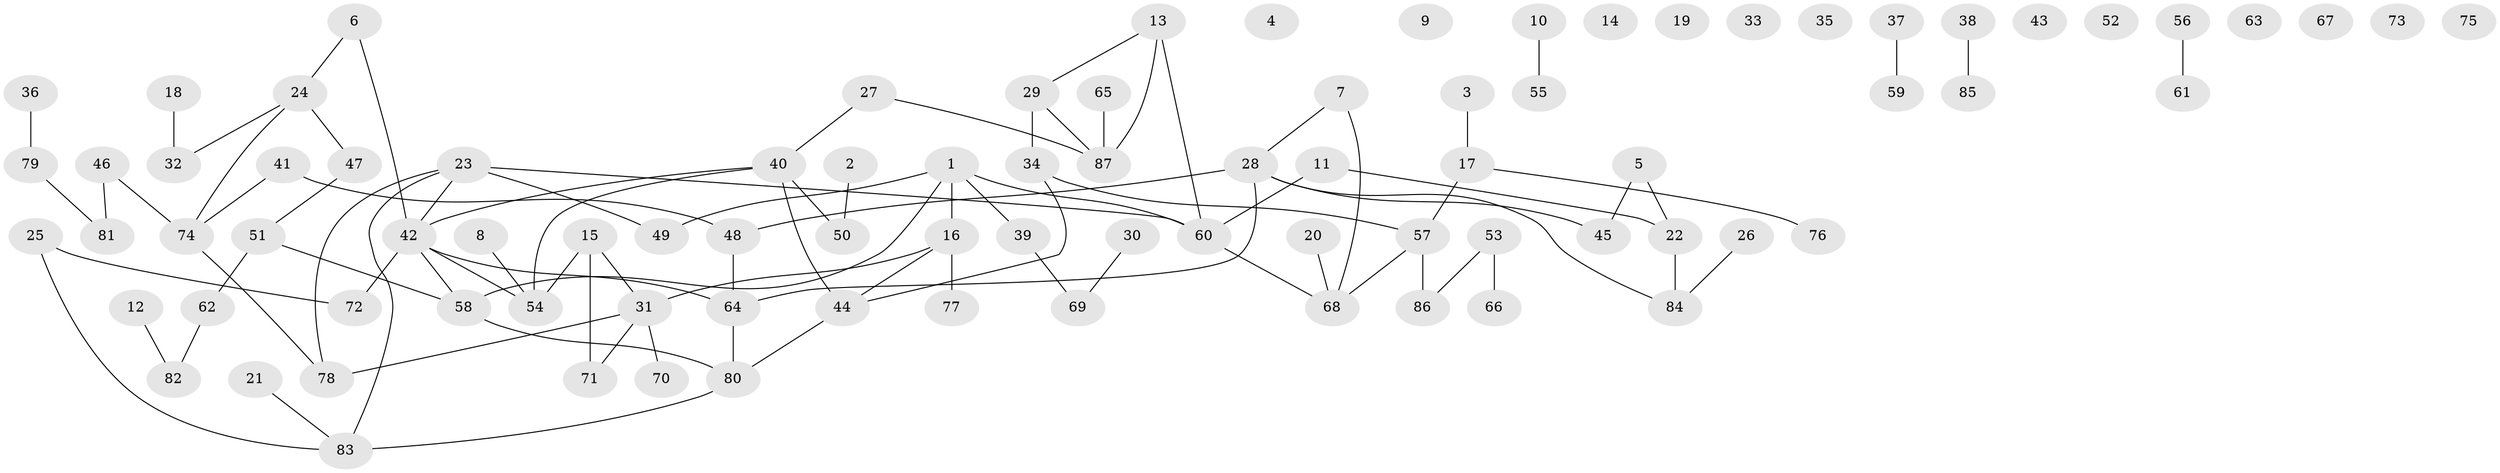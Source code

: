 // coarse degree distribution, {4: 0.07142857142857142, 1: 0.2857142857142857, 3: 0.25, 6: 0.03571428571428571, 5: 0.10714285714285714, 2: 0.21428571428571427, 8: 0.03571428571428571}
// Generated by graph-tools (version 1.1) at 2025/35/03/04/25 23:35:53]
// undirected, 87 vertices, 92 edges
graph export_dot {
  node [color=gray90,style=filled];
  1;
  2;
  3;
  4;
  5;
  6;
  7;
  8;
  9;
  10;
  11;
  12;
  13;
  14;
  15;
  16;
  17;
  18;
  19;
  20;
  21;
  22;
  23;
  24;
  25;
  26;
  27;
  28;
  29;
  30;
  31;
  32;
  33;
  34;
  35;
  36;
  37;
  38;
  39;
  40;
  41;
  42;
  43;
  44;
  45;
  46;
  47;
  48;
  49;
  50;
  51;
  52;
  53;
  54;
  55;
  56;
  57;
  58;
  59;
  60;
  61;
  62;
  63;
  64;
  65;
  66;
  67;
  68;
  69;
  70;
  71;
  72;
  73;
  74;
  75;
  76;
  77;
  78;
  79;
  80;
  81;
  82;
  83;
  84;
  85;
  86;
  87;
  1 -- 16;
  1 -- 39;
  1 -- 49;
  1 -- 58;
  1 -- 60;
  2 -- 50;
  3 -- 17;
  5 -- 22;
  5 -- 45;
  6 -- 24;
  6 -- 42;
  7 -- 28;
  7 -- 68;
  8 -- 54;
  10 -- 55;
  11 -- 22;
  11 -- 60;
  12 -- 82;
  13 -- 29;
  13 -- 60;
  13 -- 87;
  15 -- 31;
  15 -- 54;
  15 -- 71;
  16 -- 31;
  16 -- 44;
  16 -- 77;
  17 -- 57;
  17 -- 76;
  18 -- 32;
  20 -- 68;
  21 -- 83;
  22 -- 84;
  23 -- 42;
  23 -- 49;
  23 -- 60;
  23 -- 78;
  23 -- 83;
  24 -- 32;
  24 -- 47;
  24 -- 74;
  25 -- 72;
  25 -- 83;
  26 -- 84;
  27 -- 40;
  27 -- 87;
  28 -- 45;
  28 -- 48;
  28 -- 64;
  28 -- 84;
  29 -- 34;
  29 -- 87;
  30 -- 69;
  31 -- 70;
  31 -- 71;
  31 -- 78;
  34 -- 44;
  34 -- 57;
  36 -- 79;
  37 -- 59;
  38 -- 85;
  39 -- 69;
  40 -- 42;
  40 -- 44;
  40 -- 50;
  40 -- 54;
  41 -- 48;
  41 -- 74;
  42 -- 54;
  42 -- 58;
  42 -- 64;
  42 -- 72;
  44 -- 80;
  46 -- 74;
  46 -- 81;
  47 -- 51;
  48 -- 64;
  51 -- 58;
  51 -- 62;
  53 -- 66;
  53 -- 86;
  56 -- 61;
  57 -- 68;
  57 -- 86;
  58 -- 80;
  60 -- 68;
  62 -- 82;
  64 -- 80;
  65 -- 87;
  74 -- 78;
  79 -- 81;
  80 -- 83;
}

